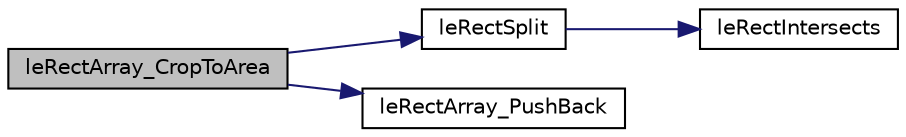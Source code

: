 digraph "leRectArray_CropToArea"
{
 // INTERACTIVE_SVG=YES
  edge [fontname="Helvetica",fontsize="10",labelfontname="Helvetica",labelfontsize="10"];
  node [fontname="Helvetica",fontsize="10",shape=record];
  rankdir="LR";
  Node6 [label="leRectArray_CropToArea",height=0.2,width=0.4,color="black", fillcolor="grey75", style="filled", fontcolor="black"];
  Node6 -> Node7 [color="midnightblue",fontsize="10",style="solid",fontname="Helvetica"];
  Node7 [label="leRectSplit",height=0.2,width=0.4,color="black", fillcolor="white", style="filled",URL="$legato__rect_8h.html#a81e4f07e48e1e183c9bb06828febdb58",tooltip="Split rectangles. "];
  Node7 -> Node8 [color="midnightblue",fontsize="10",style="solid",fontname="Helvetica"];
  Node8 [label="leRectIntersects",height=0.2,width=0.4,color="black", fillcolor="white", style="filled",URL="$legato__rect_8h.html#a3ae2e8d6ed6a3a5af11b9273fb02195d",tooltip="Determines if two rectangles are intersecting. "];
  Node6 -> Node9 [color="midnightblue",fontsize="10",style="solid",fontname="Helvetica"];
  Node9 [label="leRectArray_PushBack",height=0.2,width=0.4,color="black", fillcolor="white", style="filled",URL="$legato__rectarray_8h.html#a1924fab32033596292d6a683ef16b118",tooltip="Push value on back. "];
}
